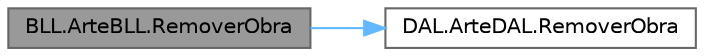 digraph "BLL.ArteBLL.RemoverObra"
{
 // LATEX_PDF_SIZE
  bgcolor="transparent";
  edge [fontname=Helvetica,fontsize=10,labelfontname=Helvetica,labelfontsize=10];
  node [fontname=Helvetica,fontsize=10,shape=box,height=0.2,width=0.4];
  rankdir="LR";
  Node1 [id="Node000001",label="BLL.ArteBLL.RemoverObra",height=0.2,width=0.4,color="gray40", fillcolor="grey60", style="filled", fontcolor="black",tooltip="Remove um objeto de Arte da coleção."];
  Node1 -> Node2 [id="edge1_Node000001_Node000002",color="steelblue1",style="solid",tooltip=" "];
  Node2 [id="Node000002",label="DAL.ArteDAL.RemoverObra",height=0.2,width=0.4,color="grey40", fillcolor="white", style="filled",URL="$class_d_a_l_1_1_arte_d_a_l.html#a2e33fcf399b4de1cad901a875cdf3270",tooltip="Remove uma obra de arte da coleção."];
}
